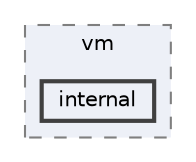 digraph "include/neo/vm/internal"
{
 // LATEX_PDF_SIZE
  bgcolor="transparent";
  edge [fontname=Helvetica,fontsize=10,labelfontname=Helvetica,labelfontsize=10];
  node [fontname=Helvetica,fontsize=10,shape=box,height=0.2,width=0.4];
  compound=true
  subgraph clusterdir_16c01f464805871b0396c36eb2474401 {
    graph [ bgcolor="#edf0f7", pencolor="grey50", label="vm", fontname=Helvetica,fontsize=10 style="filled,dashed", URL="dir_16c01f464805871b0396c36eb2474401.html",tooltip=""]
  dir_7d8dd0d804c8fa9ac577dddbe21f4ea0 [label="internal", fillcolor="#edf0f7", color="grey25", style="filled,bold", URL="dir_7d8dd0d804c8fa9ac577dddbe21f4ea0.html",tooltip=""];
  }
}
